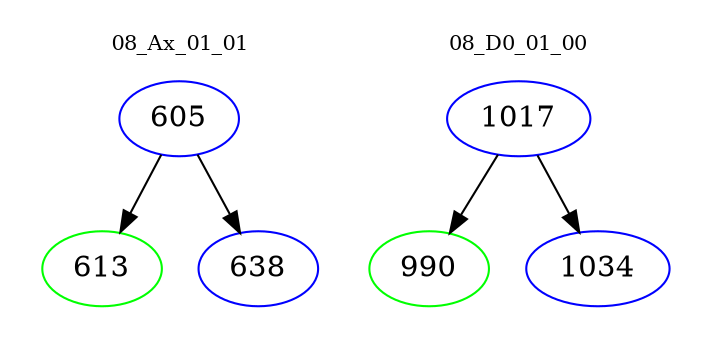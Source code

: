 digraph{
subgraph cluster_0 {
color = white
label = "08_Ax_01_01";
fontsize=10;
T0_605 [label="605", color="blue"]
T0_605 -> T0_613 [color="black"]
T0_613 [label="613", color="green"]
T0_605 -> T0_638 [color="black"]
T0_638 [label="638", color="blue"]
}
subgraph cluster_1 {
color = white
label = "08_D0_01_00";
fontsize=10;
T1_1017 [label="1017", color="blue"]
T1_1017 -> T1_990 [color="black"]
T1_990 [label="990", color="green"]
T1_1017 -> T1_1034 [color="black"]
T1_1034 [label="1034", color="blue"]
}
}
